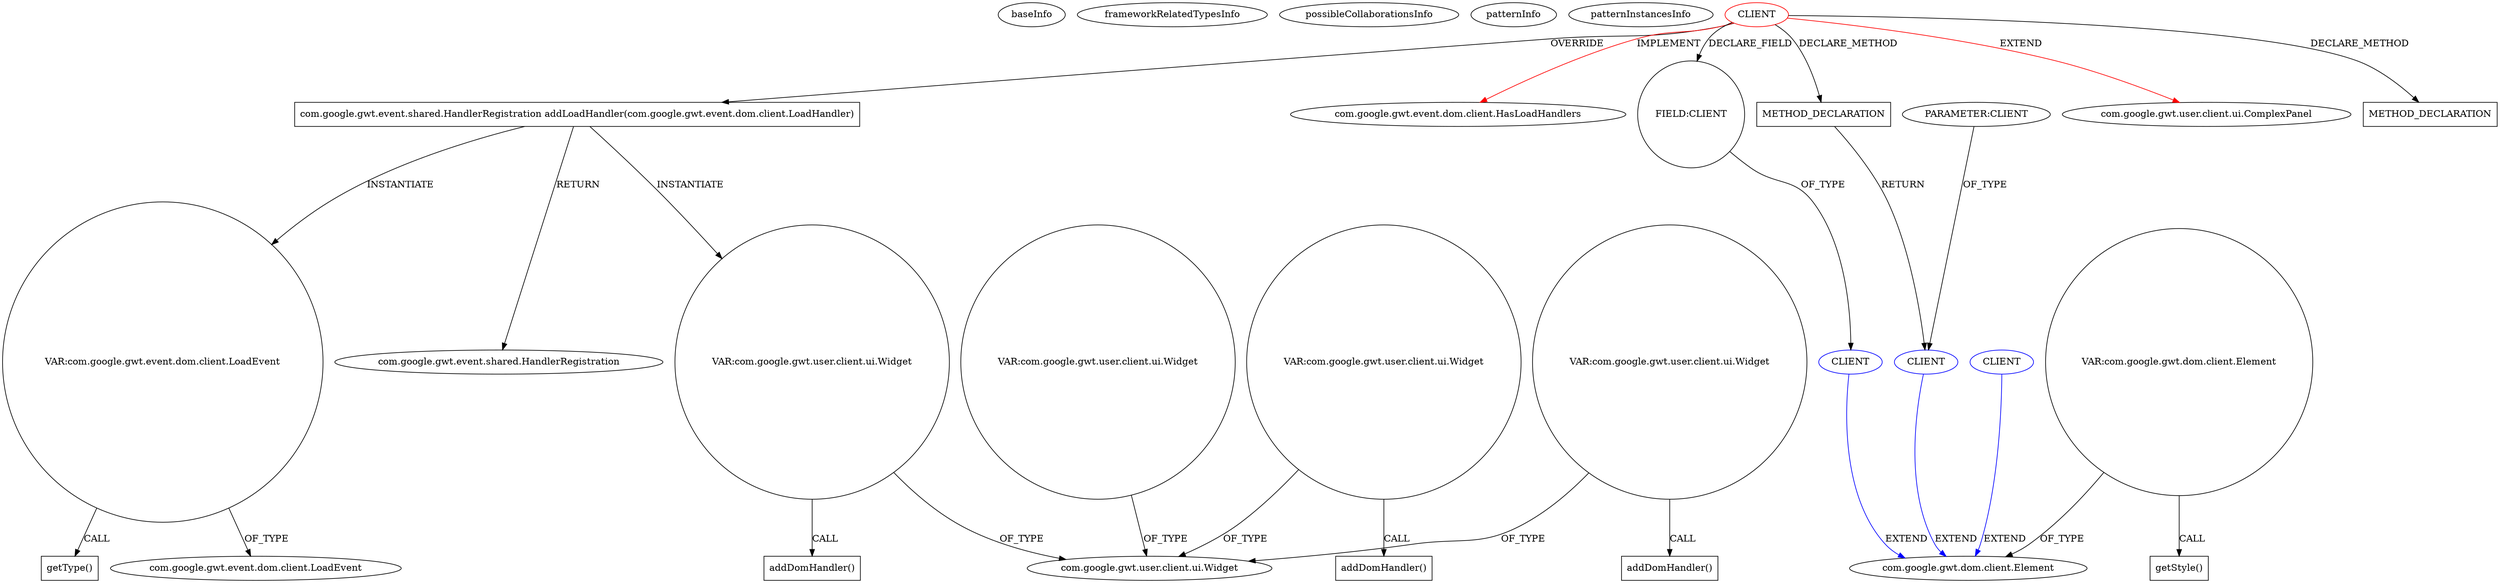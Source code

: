 digraph {
baseInfo[graphId=1504,category="pattern",isAnonymous=false,possibleRelation=true]
frameworkRelatedTypesInfo[0="com.google.gwt.user.client.ui.ComplexPanel",1="com.google.gwt.event.dom.client.HasLoadHandlers"]
possibleCollaborationsInfo[0="1504~FIELD_TYPE_DECLARATION-~com.google.gwt.user.client.ui.ComplexPanel com.google.gwt.event.dom.client.HasLoadHandlers ~com.google.gwt.dom.client.Element ~false~false",1="1504~PARAMETER_TYPE_DECLARATION-RETURN_TYPE_DECLARATION-CLIENT_METHOD_DECLARATION-~com.google.gwt.user.client.ui.ComplexPanel com.google.gwt.event.dom.client.HasLoadHandlers ~com.google.gwt.dom.client.Element ~false~false"]
patternInfo[frequency=3.0,patternRootClient=0]
patternInstancesInfo[0="mguiral-GwtSvgLib~/mguiral-GwtSvgLib/GwtSvgLib-master/src/gwt/html5/svg/client/user/ui/SVGGraphicalWidget.java~SVGGraphicalWidget~3974",1="mguiral-GwtSvgLib~/mguiral-GwtSvgLib/GwtSvgLib-master/src/gwt/html5/svg/client/user/ui/SVGWidget.java~SVGWidget~3992",2="mguiral-GwtSvgLib~/mguiral-GwtSvgLib/GwtSvgLib-master/src/gwt/html5/svg/client/user/ui/SVGSwitchWidget.java~SVGSwitchWidget~4001"]
94[label="com.google.gwt.event.shared.HandlerRegistration addLoadHandler(com.google.gwt.event.dom.client.LoadHandler)",vertexType="OVERRIDING_METHOD_DECLARATION",isFrameworkType=false,shape=box]
0[label="CLIENT",vertexType="ROOT_CLIENT_CLASS_DECLARATION",isFrameworkType=false,color=red]
101[label="VAR:com.google.gwt.event.dom.client.LoadEvent",vertexType="VARIABLE_EXPRESION",isFrameworkType=false,shape=circle]
102[label="getType()",vertexType="INSIDE_CALL",isFrameworkType=false,shape=box]
103[label="com.google.gwt.event.dom.client.LoadEvent",vertexType="FRAMEWORK_CLASS_TYPE",isFrameworkType=false]
15[label="com.google.gwt.event.shared.HandlerRegistration",vertexType="FRAMEWORK_INTERFACE_TYPE",isFrameworkType=false]
10[label="com.google.gwt.event.dom.client.HasLoadHandlers",vertexType="FRAMEWORK_INTERFACE_TYPE",isFrameworkType=false]
11[label="FIELD:CLIENT",vertexType="FIELD_DECLARATION",isFrameworkType=false,shape=circle]
98[label="VAR:com.google.gwt.user.client.ui.Widget",vertexType="VARIABLE_EXPRESION",isFrameworkType=false,shape=circle]
1[label="com.google.gwt.user.client.ui.ComplexPanel",vertexType="FRAMEWORK_CLASS_TYPE",isFrameworkType=false]
20[label="com.google.gwt.user.client.ui.Widget",vertexType="FRAMEWORK_CLASS_TYPE",isFrameworkType=false]
48[label="VAR:com.google.gwt.user.client.ui.Widget",vertexType="VARIABLE_EXPRESION",isFrameworkType=false,shape=circle]
38[label="VAR:com.google.gwt.user.client.ui.Widget",vertexType="VARIABLE_EXPRESION",isFrameworkType=false,shape=circle]
88[label="VAR:com.google.gwt.user.client.ui.Widget",vertexType="VARIABLE_EXPRESION",isFrameworkType=false,shape=circle]
12[label="CLIENT",vertexType="REFERENCE_CLIENT_CLASS_DECLARATION",isFrameworkType=false,color=blue]
13[label="com.google.gwt.dom.client.Element",vertexType="FRAMEWORK_CLASS_TYPE",isFrameworkType=false]
140[label="CLIENT",vertexType="REFERENCE_CLIENT_CLASS_DECLARATION",isFrameworkType=false,color=blue]
148[label="PARAMETER:CLIENT",vertexType="PARAMETER_DECLARATION",isFrameworkType=false]
134[label="CLIENT",vertexType="REFERENCE_CLIENT_CLASS_DECLARATION",isFrameworkType=false,color=blue]
125[label="VAR:com.google.gwt.dom.client.Element",vertexType="VARIABLE_EXPRESION",isFrameworkType=false,shape=circle]
126[label="getStyle()",vertexType="INSIDE_CALL",isFrameworkType=false,shape=box]
99[label="addDomHandler()",vertexType="INSIDE_CALL",isFrameworkType=false,shape=box]
39[label="addDomHandler()",vertexType="INSIDE_CALL",isFrameworkType=false,shape=box]
89[label="addDomHandler()",vertexType="INSIDE_CALL",isFrameworkType=false,shape=box]
142[label="METHOD_DECLARATION",vertexType="CLIENT_METHOD_DECLARATION",isFrameworkType=false,shape=box]
136[label="METHOD_DECLARATION",vertexType="CLIENT_METHOD_DECLARATION",isFrameworkType=false,shape=box]
0->1[label="EXTEND",color=red]
38->39[label="CALL"]
12->13[label="EXTEND",color=blue]
101->102[label="CALL"]
134->13[label="EXTEND",color=blue]
98->99[label="CALL"]
0->94[label="OVERRIDE"]
0->142[label="DECLARE_METHOD"]
0->11[label="DECLARE_FIELD"]
11->12[label="OF_TYPE"]
94->101[label="INSTANTIATE"]
125->126[label="CALL"]
125->13[label="OF_TYPE"]
98->20[label="OF_TYPE"]
101->103[label="OF_TYPE"]
0->10[label="IMPLEMENT",color=red]
88->89[label="CALL"]
142->140[label="RETURN"]
0->136[label="DECLARE_METHOD"]
38->20[label="OF_TYPE"]
94->98[label="INSTANTIATE"]
94->15[label="RETURN"]
48->20[label="OF_TYPE"]
88->20[label="OF_TYPE"]
148->140[label="OF_TYPE"]
140->13[label="EXTEND",color=blue]
}
